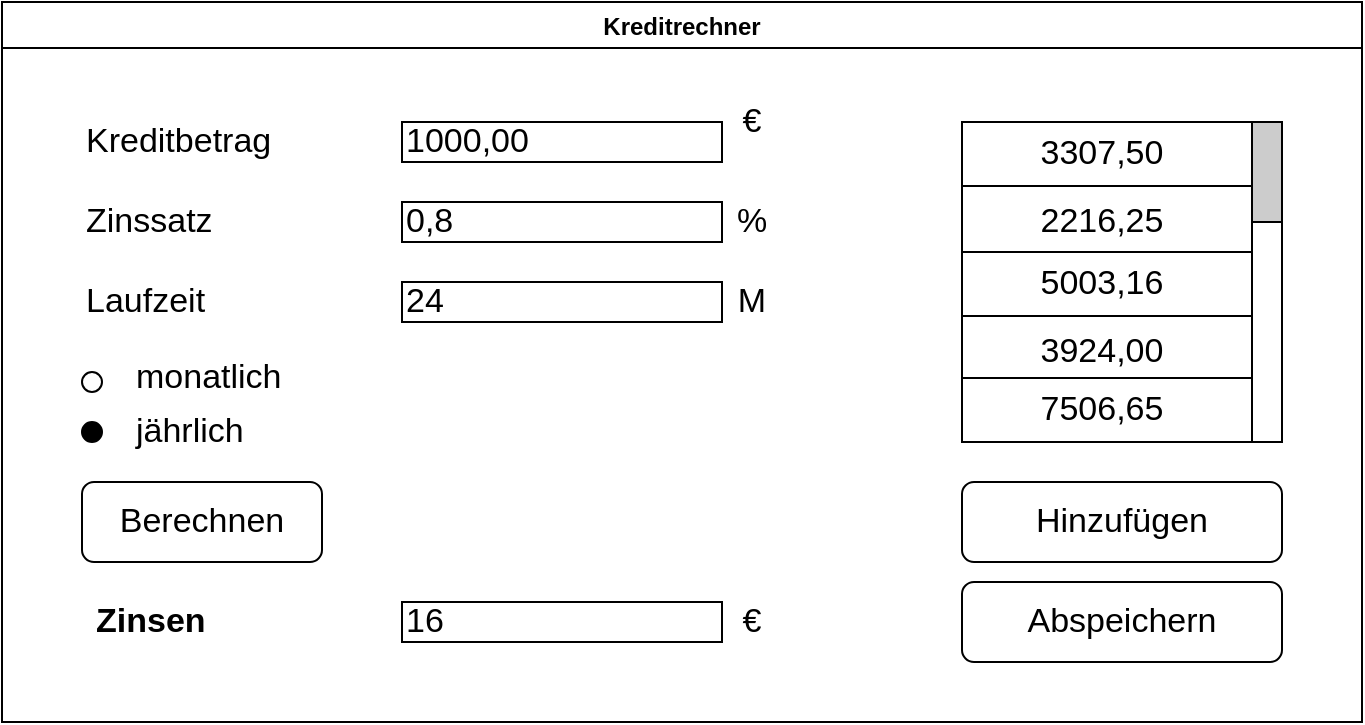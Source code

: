 <mxfile version="14.7.3" type="github">
  <diagram id="f5kF9DEE1ei7IU1X9k2k" name="Page-1">
    <mxGraphModel dx="946" dy="561" grid="1" gridSize="10" guides="1" tooltips="1" connect="1" arrows="1" fold="1" page="1" pageScale="1" pageWidth="827" pageHeight="1169" math="0" shadow="0">
      <root>
        <mxCell id="0" />
        <mxCell id="1" parent="0" />
        <mxCell id="2RssXCRPkM4zAuQoKRuj-2" value="Kreditrechner" style="swimlane;" vertex="1" parent="1">
          <mxGeometry x="80" y="110" width="680" height="360" as="geometry" />
        </mxCell>
        <mxCell id="2RssXCRPkM4zAuQoKRuj-3" value="Kreditbetrag" style="text;html=1;strokeColor=none;fillColor=none;align=left;verticalAlign=middle;whiteSpace=wrap;rounded=0;fontSize=17;" vertex="1" parent="2RssXCRPkM4zAuQoKRuj-2">
          <mxGeometry x="40" y="50" width="140" height="40" as="geometry" />
        </mxCell>
        <mxCell id="2RssXCRPkM4zAuQoKRuj-4" value="Zinssatz" style="text;html=1;strokeColor=none;fillColor=none;align=left;verticalAlign=middle;whiteSpace=wrap;rounded=0;fontSize=17;" vertex="1" parent="2RssXCRPkM4zAuQoKRuj-2">
          <mxGeometry x="40" y="90" width="140" height="40" as="geometry" />
        </mxCell>
        <mxCell id="2RssXCRPkM4zAuQoKRuj-5" value="Laufzeit" style="text;html=1;strokeColor=none;fillColor=none;align=left;verticalAlign=middle;whiteSpace=wrap;rounded=0;fontSize=17;" vertex="1" parent="2RssXCRPkM4zAuQoKRuj-2">
          <mxGeometry x="40" y="130" width="110" height="40" as="geometry" />
        </mxCell>
        <mxCell id="2RssXCRPkM4zAuQoKRuj-6" value="Zinsen" style="text;html=1;strokeColor=none;fillColor=none;align=left;verticalAlign=middle;whiteSpace=wrap;rounded=0;fontSize=17;fontStyle=1" vertex="1" parent="2RssXCRPkM4zAuQoKRuj-2">
          <mxGeometry x="45" y="290" width="100" height="40" as="geometry" />
        </mxCell>
        <mxCell id="2RssXCRPkM4zAuQoKRuj-7" value="" style="ellipse;whiteSpace=wrap;html=1;aspect=fixed;fontSize=17;align=left;" vertex="1" parent="2RssXCRPkM4zAuQoKRuj-2">
          <mxGeometry x="40" y="185" width="10" height="10" as="geometry" />
        </mxCell>
        <mxCell id="2RssXCRPkM4zAuQoKRuj-9" value="monatlich" style="text;html=1;strokeColor=none;fillColor=none;align=left;verticalAlign=middle;whiteSpace=wrap;rounded=0;labelBackgroundColor=none;fontSize=17;" vertex="1" parent="2RssXCRPkM4zAuQoKRuj-2">
          <mxGeometry x="65" y="180" width="85" height="15" as="geometry" />
        </mxCell>
        <mxCell id="2RssXCRPkM4zAuQoKRuj-10" value="jährlich" style="text;html=1;strokeColor=none;fillColor=none;align=left;verticalAlign=middle;whiteSpace=wrap;rounded=0;labelBackgroundColor=none;fontSize=17;" vertex="1" parent="2RssXCRPkM4zAuQoKRuj-2">
          <mxGeometry x="65" y="210" width="40" height="10" as="geometry" />
        </mxCell>
        <mxCell id="2RssXCRPkM4zAuQoKRuj-8" value="" style="ellipse;whiteSpace=wrap;html=1;aspect=fixed;fontSize=17;align=left;labelBackgroundColor=none;labelBorderColor=none;fillColor=#000000;" vertex="1" parent="2RssXCRPkM4zAuQoKRuj-2">
          <mxGeometry x="40" y="210" width="10" height="10" as="geometry" />
        </mxCell>
        <mxCell id="2RssXCRPkM4zAuQoKRuj-14" value="Berechnen" style="rounded=1;whiteSpace=wrap;html=1;labelBackgroundColor=none;fontSize=17;align=center;fillColor=#FFFFFF;" vertex="1" parent="2RssXCRPkM4zAuQoKRuj-2">
          <mxGeometry x="40" y="240" width="120" height="40" as="geometry" />
        </mxCell>
        <mxCell id="2RssXCRPkM4zAuQoKRuj-15" value="1000,00" style="rounded=0;whiteSpace=wrap;html=1;labelBackgroundColor=none;fontSize=17;fillColor=#FFFFFF;align=left;" vertex="1" parent="2RssXCRPkM4zAuQoKRuj-2">
          <mxGeometry x="200" y="60" width="160" height="20" as="geometry" />
        </mxCell>
        <mxCell id="2RssXCRPkM4zAuQoKRuj-16" value="0,8" style="rounded=0;whiteSpace=wrap;html=1;labelBackgroundColor=none;fontSize=17;fillColor=#FFFFFF;align=left;" vertex="1" parent="2RssXCRPkM4zAuQoKRuj-2">
          <mxGeometry x="200" y="100" width="160" height="20" as="geometry" />
        </mxCell>
        <mxCell id="2RssXCRPkM4zAuQoKRuj-17" value="24" style="rounded=0;whiteSpace=wrap;html=1;labelBackgroundColor=none;fontSize=17;fillColor=#FFFFFF;align=left;" vertex="1" parent="2RssXCRPkM4zAuQoKRuj-2">
          <mxGeometry x="200" y="140" width="160" height="20" as="geometry" />
        </mxCell>
        <mxCell id="2RssXCRPkM4zAuQoKRuj-18" value="16" style="rounded=0;whiteSpace=wrap;html=1;labelBackgroundColor=none;fontSize=17;fillColor=#FFFFFF;align=left;" vertex="1" parent="2RssXCRPkM4zAuQoKRuj-2">
          <mxGeometry x="200" y="300" width="160" height="20" as="geometry" />
        </mxCell>
        <mxCell id="2RssXCRPkM4zAuQoKRuj-20" value="Hinzufügen" style="rounded=1;whiteSpace=wrap;html=1;labelBackgroundColor=none;fontSize=17;align=center;fillColor=#FFFFFF;" vertex="1" parent="2RssXCRPkM4zAuQoKRuj-2">
          <mxGeometry x="480" y="240" width="160" height="40" as="geometry" />
        </mxCell>
        <mxCell id="2RssXCRPkM4zAuQoKRuj-21" value="Abspeichern" style="rounded=1;whiteSpace=wrap;html=1;labelBackgroundColor=none;fontSize=17;align=center;fillColor=#FFFFFF;" vertex="1" parent="2RssXCRPkM4zAuQoKRuj-2">
          <mxGeometry x="480" y="290" width="160" height="40" as="geometry" />
        </mxCell>
        <mxCell id="2RssXCRPkM4zAuQoKRuj-23" value="%" style="text;html=1;strokeColor=none;fillColor=none;align=center;verticalAlign=middle;whiteSpace=wrap;rounded=0;labelBackgroundColor=none;fontSize=17;" vertex="1" parent="2RssXCRPkM4zAuQoKRuj-2">
          <mxGeometry x="360" y="100" width="30" height="20" as="geometry" />
        </mxCell>
        <mxCell id="2RssXCRPkM4zAuQoKRuj-24" value="M" style="text;html=1;strokeColor=none;fillColor=none;align=center;verticalAlign=middle;whiteSpace=wrap;rounded=0;labelBackgroundColor=none;fontSize=17;" vertex="1" parent="2RssXCRPkM4zAuQoKRuj-2">
          <mxGeometry x="360" y="140" width="30" height="20" as="geometry" />
        </mxCell>
        <mxCell id="2RssXCRPkM4zAuQoKRuj-25" value="€" style="text;html=1;strokeColor=none;fillColor=none;align=center;verticalAlign=middle;whiteSpace=wrap;rounded=0;labelBackgroundColor=none;fontSize=17;" vertex="1" parent="2RssXCRPkM4zAuQoKRuj-2">
          <mxGeometry x="360" y="300" width="30" height="20" as="geometry" />
        </mxCell>
        <mxCell id="2RssXCRPkM4zAuQoKRuj-39" value="" style="shape=table;html=1;whiteSpace=wrap;startSize=0;container=1;collapsible=0;childLayout=tableLayout;labelBackgroundColor=none;fontSize=17;fillColor=#FFFFFF;align=left;columnLines=0;" vertex="1" parent="2RssXCRPkM4zAuQoKRuj-2">
          <mxGeometry x="480" y="60" width="160" height="160" as="geometry" />
        </mxCell>
        <mxCell id="2RssXCRPkM4zAuQoKRuj-40" value="" style="shape=partialRectangle;html=1;whiteSpace=wrap;collapsible=0;dropTarget=0;pointerEvents=0;fillColor=none;top=0;left=0;bottom=0;right=0;points=[[0,0.5],[1,0.5]];portConstraint=eastwest;" vertex="1" parent="2RssXCRPkM4zAuQoKRuj-39">
          <mxGeometry width="160" height="32" as="geometry" />
        </mxCell>
        <mxCell id="2RssXCRPkM4zAuQoKRuj-41" value="" style="shape=partialRectangle;html=1;whiteSpace=wrap;connectable=0;fillColor=none;top=0;left=0;bottom=0;right=0;overflow=hidden;" vertex="1" parent="2RssXCRPkM4zAuQoKRuj-40">
          <mxGeometry width="53" height="32" as="geometry" />
        </mxCell>
        <mxCell id="2RssXCRPkM4zAuQoKRuj-42" value="" style="shape=partialRectangle;html=1;whiteSpace=wrap;connectable=0;fillColor=none;top=0;left=0;bottom=0;right=0;overflow=hidden;align=left;" vertex="1" parent="2RssXCRPkM4zAuQoKRuj-40">
          <mxGeometry x="53" width="57" height="32" as="geometry" />
        </mxCell>
        <mxCell id="2RssXCRPkM4zAuQoKRuj-43" value="" style="shape=partialRectangle;html=1;whiteSpace=wrap;connectable=0;fillColor=none;top=0;left=0;bottom=0;right=0;overflow=hidden;" vertex="1" parent="2RssXCRPkM4zAuQoKRuj-40">
          <mxGeometry x="110" width="50" height="32" as="geometry" />
        </mxCell>
        <mxCell id="2RssXCRPkM4zAuQoKRuj-60" style="shape=partialRectangle;html=1;whiteSpace=wrap;collapsible=0;dropTarget=0;pointerEvents=0;fillColor=none;top=0;left=0;bottom=0;right=0;points=[[0,0.5],[1,0.5]];portConstraint=eastwest;" vertex="1" parent="2RssXCRPkM4zAuQoKRuj-39">
          <mxGeometry y="32" width="160" height="33" as="geometry" />
        </mxCell>
        <mxCell id="2RssXCRPkM4zAuQoKRuj-61" style="shape=partialRectangle;html=1;whiteSpace=wrap;connectable=0;fillColor=none;top=0;left=0;bottom=0;right=0;overflow=hidden;" vertex="1" parent="2RssXCRPkM4zAuQoKRuj-60">
          <mxGeometry width="53" height="33" as="geometry" />
        </mxCell>
        <mxCell id="2RssXCRPkM4zAuQoKRuj-62" value="" style="shape=partialRectangle;html=1;whiteSpace=wrap;connectable=0;fillColor=none;top=0;left=0;bottom=0;right=0;overflow=hidden;" vertex="1" parent="2RssXCRPkM4zAuQoKRuj-60">
          <mxGeometry x="53" width="57" height="33" as="geometry" />
        </mxCell>
        <mxCell id="2RssXCRPkM4zAuQoKRuj-63" style="shape=partialRectangle;html=1;whiteSpace=wrap;connectable=0;fillColor=none;top=0;left=0;bottom=0;right=0;overflow=hidden;" vertex="1" parent="2RssXCRPkM4zAuQoKRuj-60">
          <mxGeometry x="110" width="50" height="33" as="geometry" />
        </mxCell>
        <mxCell id="2RssXCRPkM4zAuQoKRuj-56" style="shape=partialRectangle;html=1;whiteSpace=wrap;collapsible=0;dropTarget=0;pointerEvents=0;fillColor=none;top=0;left=0;bottom=0;right=0;points=[[0,0.5],[1,0.5]];portConstraint=eastwest;" vertex="1" parent="2RssXCRPkM4zAuQoKRuj-39">
          <mxGeometry y="65" width="160" height="32" as="geometry" />
        </mxCell>
        <mxCell id="2RssXCRPkM4zAuQoKRuj-57" style="shape=partialRectangle;html=1;whiteSpace=wrap;connectable=0;fillColor=none;top=0;left=0;bottom=0;right=0;overflow=hidden;" vertex="1" parent="2RssXCRPkM4zAuQoKRuj-56">
          <mxGeometry width="53" height="32" as="geometry" />
        </mxCell>
        <mxCell id="2RssXCRPkM4zAuQoKRuj-58" style="shape=partialRectangle;html=1;whiteSpace=wrap;connectable=0;fillColor=none;top=0;left=0;bottom=0;right=0;overflow=hidden;" vertex="1" parent="2RssXCRPkM4zAuQoKRuj-56">
          <mxGeometry x="53" width="57" height="32" as="geometry" />
        </mxCell>
        <mxCell id="2RssXCRPkM4zAuQoKRuj-59" style="shape=partialRectangle;html=1;whiteSpace=wrap;connectable=0;fillColor=none;top=0;left=0;bottom=0;right=0;overflow=hidden;" vertex="1" parent="2RssXCRPkM4zAuQoKRuj-56">
          <mxGeometry x="110" width="50" height="32" as="geometry" />
        </mxCell>
        <mxCell id="2RssXCRPkM4zAuQoKRuj-44" value="" style="shape=partialRectangle;html=1;whiteSpace=wrap;collapsible=0;dropTarget=0;pointerEvents=0;fillColor=none;top=0;left=0;bottom=0;right=0;points=[[0,0.5],[1,0.5]];portConstraint=eastwest;" vertex="1" parent="2RssXCRPkM4zAuQoKRuj-39">
          <mxGeometry y="97" width="160" height="31" as="geometry" />
        </mxCell>
        <mxCell id="2RssXCRPkM4zAuQoKRuj-45" value="" style="shape=partialRectangle;html=1;whiteSpace=wrap;connectable=0;fillColor=none;top=0;left=0;bottom=0;right=0;overflow=hidden;" vertex="1" parent="2RssXCRPkM4zAuQoKRuj-44">
          <mxGeometry width="53" height="31" as="geometry" />
        </mxCell>
        <mxCell id="2RssXCRPkM4zAuQoKRuj-46" value="" style="shape=partialRectangle;html=1;whiteSpace=wrap;connectable=0;fillColor=none;top=0;left=0;bottom=0;right=0;overflow=hidden;" vertex="1" parent="2RssXCRPkM4zAuQoKRuj-44">
          <mxGeometry x="53" width="57" height="31" as="geometry" />
        </mxCell>
        <mxCell id="2RssXCRPkM4zAuQoKRuj-47" value="" style="shape=partialRectangle;html=1;whiteSpace=wrap;connectable=0;fillColor=none;top=0;left=0;bottom=0;right=0;overflow=hidden;" vertex="1" parent="2RssXCRPkM4zAuQoKRuj-44">
          <mxGeometry x="110" width="50" height="31" as="geometry" />
        </mxCell>
        <mxCell id="2RssXCRPkM4zAuQoKRuj-48" value="" style="shape=partialRectangle;html=1;whiteSpace=wrap;collapsible=0;dropTarget=0;pointerEvents=0;fillColor=none;top=0;left=0;bottom=0;right=0;points=[[0,0.5],[1,0.5]];portConstraint=eastwest;" vertex="1" parent="2RssXCRPkM4zAuQoKRuj-39">
          <mxGeometry y="128" width="160" height="32" as="geometry" />
        </mxCell>
        <mxCell id="2RssXCRPkM4zAuQoKRuj-49" value="" style="shape=partialRectangle;html=1;whiteSpace=wrap;connectable=0;fillColor=none;top=0;left=0;bottom=0;right=0;overflow=hidden;" vertex="1" parent="2RssXCRPkM4zAuQoKRuj-48">
          <mxGeometry width="53" height="32" as="geometry" />
        </mxCell>
        <mxCell id="2RssXCRPkM4zAuQoKRuj-50" value="" style="shape=partialRectangle;html=1;whiteSpace=wrap;connectable=0;fillColor=none;top=0;left=0;bottom=0;right=0;overflow=hidden;" vertex="1" parent="2RssXCRPkM4zAuQoKRuj-48">
          <mxGeometry x="53" width="57" height="32" as="geometry" />
        </mxCell>
        <mxCell id="2RssXCRPkM4zAuQoKRuj-51" value="" style="shape=partialRectangle;html=1;whiteSpace=wrap;connectable=0;fillColor=none;top=0;left=0;bottom=0;right=0;overflow=hidden;" vertex="1" parent="2RssXCRPkM4zAuQoKRuj-48">
          <mxGeometry x="110" width="50" height="32" as="geometry" />
        </mxCell>
        <mxCell id="2RssXCRPkM4zAuQoKRuj-65" value="3307,50" style="text;html=1;strokeColor=none;fillColor=none;align=center;verticalAlign=middle;whiteSpace=wrap;rounded=0;labelBackgroundColor=none;fontSize=17;" vertex="1" parent="2RssXCRPkM4zAuQoKRuj-2">
          <mxGeometry x="480" y="66" width="140" height="20" as="geometry" />
        </mxCell>
        <mxCell id="2RssXCRPkM4zAuQoKRuj-66" value="2216,25" style="text;html=1;strokeColor=none;fillColor=none;align=center;verticalAlign=middle;whiteSpace=wrap;rounded=0;labelBackgroundColor=none;fontSize=17;" vertex="1" parent="2RssXCRPkM4zAuQoKRuj-2">
          <mxGeometry x="480" y="100" width="140" height="20" as="geometry" />
        </mxCell>
        <mxCell id="2RssXCRPkM4zAuQoKRuj-67" value="5003,16" style="text;html=1;strokeColor=none;fillColor=none;align=center;verticalAlign=middle;whiteSpace=wrap;rounded=0;labelBackgroundColor=none;fontSize=17;" vertex="1" parent="2RssXCRPkM4zAuQoKRuj-2">
          <mxGeometry x="480" y="131" width="140" height="20" as="geometry" />
        </mxCell>
        <mxCell id="2RssXCRPkM4zAuQoKRuj-68" value="3924,00" style="text;html=1;strokeColor=none;fillColor=none;align=center;verticalAlign=middle;whiteSpace=wrap;rounded=0;labelBackgroundColor=none;fontSize=17;" vertex="1" parent="2RssXCRPkM4zAuQoKRuj-2">
          <mxGeometry x="480" y="165" width="140" height="20" as="geometry" />
        </mxCell>
        <mxCell id="2RssXCRPkM4zAuQoKRuj-69" value="7506,65" style="text;html=1;strokeColor=none;fillColor=none;align=center;verticalAlign=middle;whiteSpace=wrap;rounded=0;labelBackgroundColor=none;fontSize=17;" vertex="1" parent="2RssXCRPkM4zAuQoKRuj-2">
          <mxGeometry x="480" y="194" width="140" height="20" as="geometry" />
        </mxCell>
        <mxCell id="2RssXCRPkM4zAuQoKRuj-70" value="" style="rounded=0;whiteSpace=wrap;html=1;labelBackgroundColor=none;fontSize=17;fillColor=#FFFFFF;gradientColor=none;align=left;" vertex="1" parent="2RssXCRPkM4zAuQoKRuj-2">
          <mxGeometry x="625" y="60" width="15" height="160" as="geometry" />
        </mxCell>
        <mxCell id="2RssXCRPkM4zAuQoKRuj-71" value="" style="rounded=0;whiteSpace=wrap;html=1;labelBackgroundColor=none;fontSize=17;gradientColor=none;align=left;fillColor=#CCCCCC;" vertex="1" parent="2RssXCRPkM4zAuQoKRuj-2">
          <mxGeometry x="625" y="60" width="15" height="50" as="geometry" />
        </mxCell>
        <mxCell id="2RssXCRPkM4zAuQoKRuj-22" value="€" style="text;html=1;strokeColor=none;fillColor=none;align=center;verticalAlign=middle;whiteSpace=wrap;rounded=0;labelBackgroundColor=none;fontSize=17;" vertex="1" parent="1">
          <mxGeometry x="440" y="160" width="30" height="20" as="geometry" />
        </mxCell>
      </root>
    </mxGraphModel>
  </diagram>
</mxfile>

